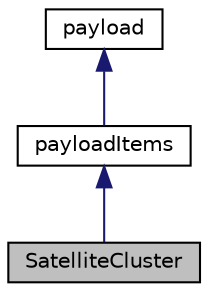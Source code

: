 digraph "SatelliteCluster"
{
 // LATEX_PDF_SIZE
  edge [fontname="Helvetica",fontsize="10",labelfontname="Helvetica",labelfontsize="10"];
  node [fontname="Helvetica",fontsize="10",shape=record];
  Node1 [label="SatelliteCluster",height=0.2,width=0.4,color="black", fillcolor="grey75", style="filled", fontcolor="black",tooltip="SatelliteCluster Class."];
  Node2 -> Node1 [dir="back",color="midnightblue",fontsize="10",style="solid",fontname="Helvetica"];
  Node2 [label="payloadItems",height=0.2,width=0.4,color="black", fillcolor="white", style="filled",URL="$classpayloadItems.html",tooltip="payloadItems Class"];
  Node3 -> Node2 [dir="back",color="midnightblue",fontsize="10",style="solid",fontname="Helvetica"];
  Node3 [label="payload",height=0.2,width=0.4,color="black", fillcolor="white", style="filled",URL="$classpayload.html",tooltip="payload Class"];
}
